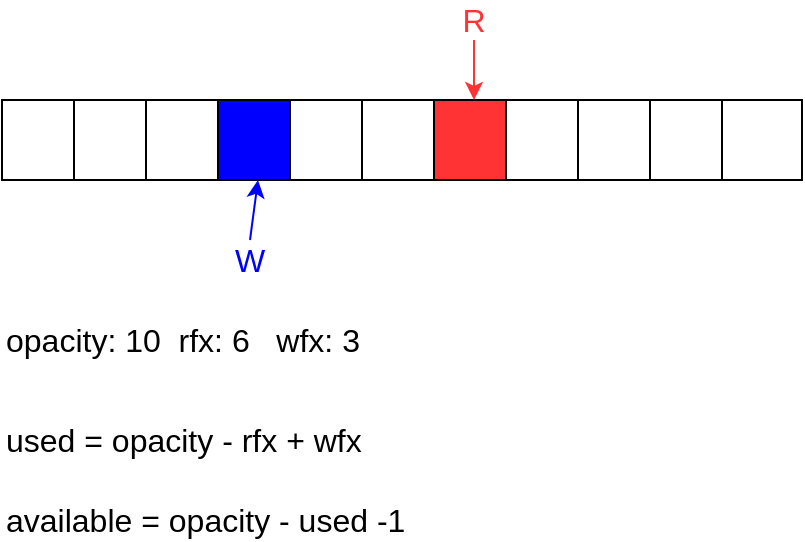 <mxfile version="10.6.5" type="github"><diagram id="dX16qac1BqQjaj_Nx16d" name="Page-1"><mxGraphModel dx="918" dy="476" grid="1" gridSize="10" guides="1" tooltips="1" connect="1" arrows="1" fold="1" page="1" pageScale="1" pageWidth="827" pageHeight="1169" math="0" shadow="0"><root><mxCell id="0"/><mxCell id="1" parent="0"/><mxCell id="mMiW2yKXbbJC3brlbRVQ-20" value="opacity: 10&amp;nbsp; rfx: 6&amp;nbsp; &amp;nbsp;wfx: 3" style="text;html=1;strokeColor=none;fillColor=none;align=left;verticalAlign=middle;whiteSpace=wrap;rounded=0;fontSize=16;fontColor=#000000;" parent="1" vertex="1"><mxGeometry x="160" y="240" width="280" height="20" as="geometry"/></mxCell><mxCell id="vg8eIU-MeqwpRZBiTwgE-1" value="&lt;font style=&quot;font-size: 16px&quot;&gt;used = opacity - rfx + wfx&lt;/font&gt;" style="text;html=1;strokeColor=none;fillColor=none;align=left;verticalAlign=middle;whiteSpace=wrap;rounded=0;" parent="1" vertex="1"><mxGeometry x="160" y="290" width="340" height="20" as="geometry"/></mxCell><mxCell id="vg8eIU-MeqwpRZBiTwgE-2" value="&lt;font style=&quot;font-size: 16px&quot;&gt;available = opacity - used -1&amp;nbsp;&lt;/font&gt;" style="text;html=1;strokeColor=none;fillColor=none;align=left;verticalAlign=middle;whiteSpace=wrap;rounded=0;" parent="1" vertex="1"><mxGeometry x="160" y="330" width="300" height="20" as="geometry"/></mxCell><mxCell id="mMiW2yKXbbJC3brlbRVQ-1" value="" style="rounded=0;whiteSpace=wrap;html=1;" parent="1" vertex="1"><mxGeometry x="160" y="130" width="40" height="40" as="geometry"/></mxCell><mxCell id="mMiW2yKXbbJC3brlbRVQ-2" value="" style="rounded=0;whiteSpace=wrap;html=1;" parent="1" vertex="1"><mxGeometry x="196" y="130" width="40" height="40" as="geometry"/></mxCell><mxCell id="mMiW2yKXbbJC3brlbRVQ-3" value="" style="rounded=0;whiteSpace=wrap;html=1;" parent="1" vertex="1"><mxGeometry x="232" y="130" width="40" height="40" as="geometry"/></mxCell><mxCell id="mMiW2yKXbbJC3brlbRVQ-4" value="" style="rounded=0;whiteSpace=wrap;html=1;fillColor=#0000FF;fontColor=#0000FF;" parent="1" vertex="1"><mxGeometry x="268" y="130" width="40" height="40" as="geometry"/></mxCell><mxCell id="mMiW2yKXbbJC3brlbRVQ-5" value="" style="rounded=0;whiteSpace=wrap;html=1;" parent="1" vertex="1"><mxGeometry x="304" y="130" width="40" height="40" as="geometry"/></mxCell><mxCell id="mMiW2yKXbbJC3brlbRVQ-6" value="" style="rounded=0;whiteSpace=wrap;html=1;" parent="1" vertex="1"><mxGeometry x="340" y="130" width="40" height="40" as="geometry"/></mxCell><mxCell id="mMiW2yKXbbJC3brlbRVQ-7" value="" style="rounded=0;whiteSpace=wrap;html=1;fillColor=#FF3333;" parent="1" vertex="1"><mxGeometry x="376" y="130" width="40" height="40" as="geometry"/></mxCell><mxCell id="mMiW2yKXbbJC3brlbRVQ-8" value="" style="rounded=0;whiteSpace=wrap;html=1;" parent="1" vertex="1"><mxGeometry x="412" y="130" width="40" height="40" as="geometry"/></mxCell><mxCell id="mMiW2yKXbbJC3brlbRVQ-9" value="" style="rounded=0;whiteSpace=wrap;html=1;" parent="1" vertex="1"><mxGeometry x="448" y="130" width="40" height="40" as="geometry"/></mxCell><mxCell id="mMiW2yKXbbJC3brlbRVQ-10" value="" style="rounded=0;whiteSpace=wrap;html=1;" parent="1" vertex="1"><mxGeometry x="484" y="130" width="40" height="40" as="geometry"/></mxCell><mxCell id="mMiW2yKXbbJC3brlbRVQ-11" value="" style="rounded=0;whiteSpace=wrap;html=1;" parent="1" vertex="1"><mxGeometry x="520" y="130" width="40" height="40" as="geometry"/></mxCell><mxCell id="mMiW2yKXbbJC3brlbRVQ-12" value="W" style="text;html=1;strokeColor=none;fillColor=none;align=center;verticalAlign=middle;whiteSpace=wrap;rounded=0;fontColor=#0000FF;fontSize=16;" parent="1" vertex="1"><mxGeometry x="264" y="200" width="40" height="20" as="geometry"/></mxCell><mxCell id="mMiW2yKXbbJC3brlbRVQ-13" value="" style="endArrow=classic;html=1;fontSize=16;fontColor=#FF3333;entryX=0.5;entryY=1;entryDx=0;entryDy=0;exitX=0.5;exitY=0;exitDx=0;exitDy=0;strokeColor=#0000FF;" parent="1" source="mMiW2yKXbbJC3brlbRVQ-12" target="mMiW2yKXbbJC3brlbRVQ-4" edge="1"><mxGeometry width="50" height="50" relative="1" as="geometry"><mxPoint x="160" y="290" as="sourcePoint"/><mxPoint x="210" y="240" as="targetPoint"/></mxGeometry></mxCell><mxCell id="mMiW2yKXbbJC3brlbRVQ-14" value="&lt;font color=&quot;#ff3333&quot;&gt;R&lt;/font&gt;" style="text;html=1;strokeColor=none;fillColor=none;align=center;verticalAlign=middle;whiteSpace=wrap;rounded=0;fontSize=16;fontColor=#0000FF;" parent="1" vertex="1"><mxGeometry x="376" y="80" width="40" height="20" as="geometry"/></mxCell><mxCell id="mMiW2yKXbbJC3brlbRVQ-15" value="" style="endArrow=classic;html=1;strokeColor=#FF3333;fontSize=16;fontColor=#0000FF;exitX=0.5;exitY=1;exitDx=0;exitDy=0;entryX=0.5;entryY=0;entryDx=0;entryDy=0;" parent="1" source="mMiW2yKXbbJC3brlbRVQ-14" target="mMiW2yKXbbJC3brlbRVQ-7" edge="1"><mxGeometry width="50" height="50" relative="1" as="geometry"><mxPoint x="160" y="290" as="sourcePoint"/><mxPoint x="210" y="240" as="targetPoint"/></mxGeometry></mxCell></root></mxGraphModel></diagram></mxfile>